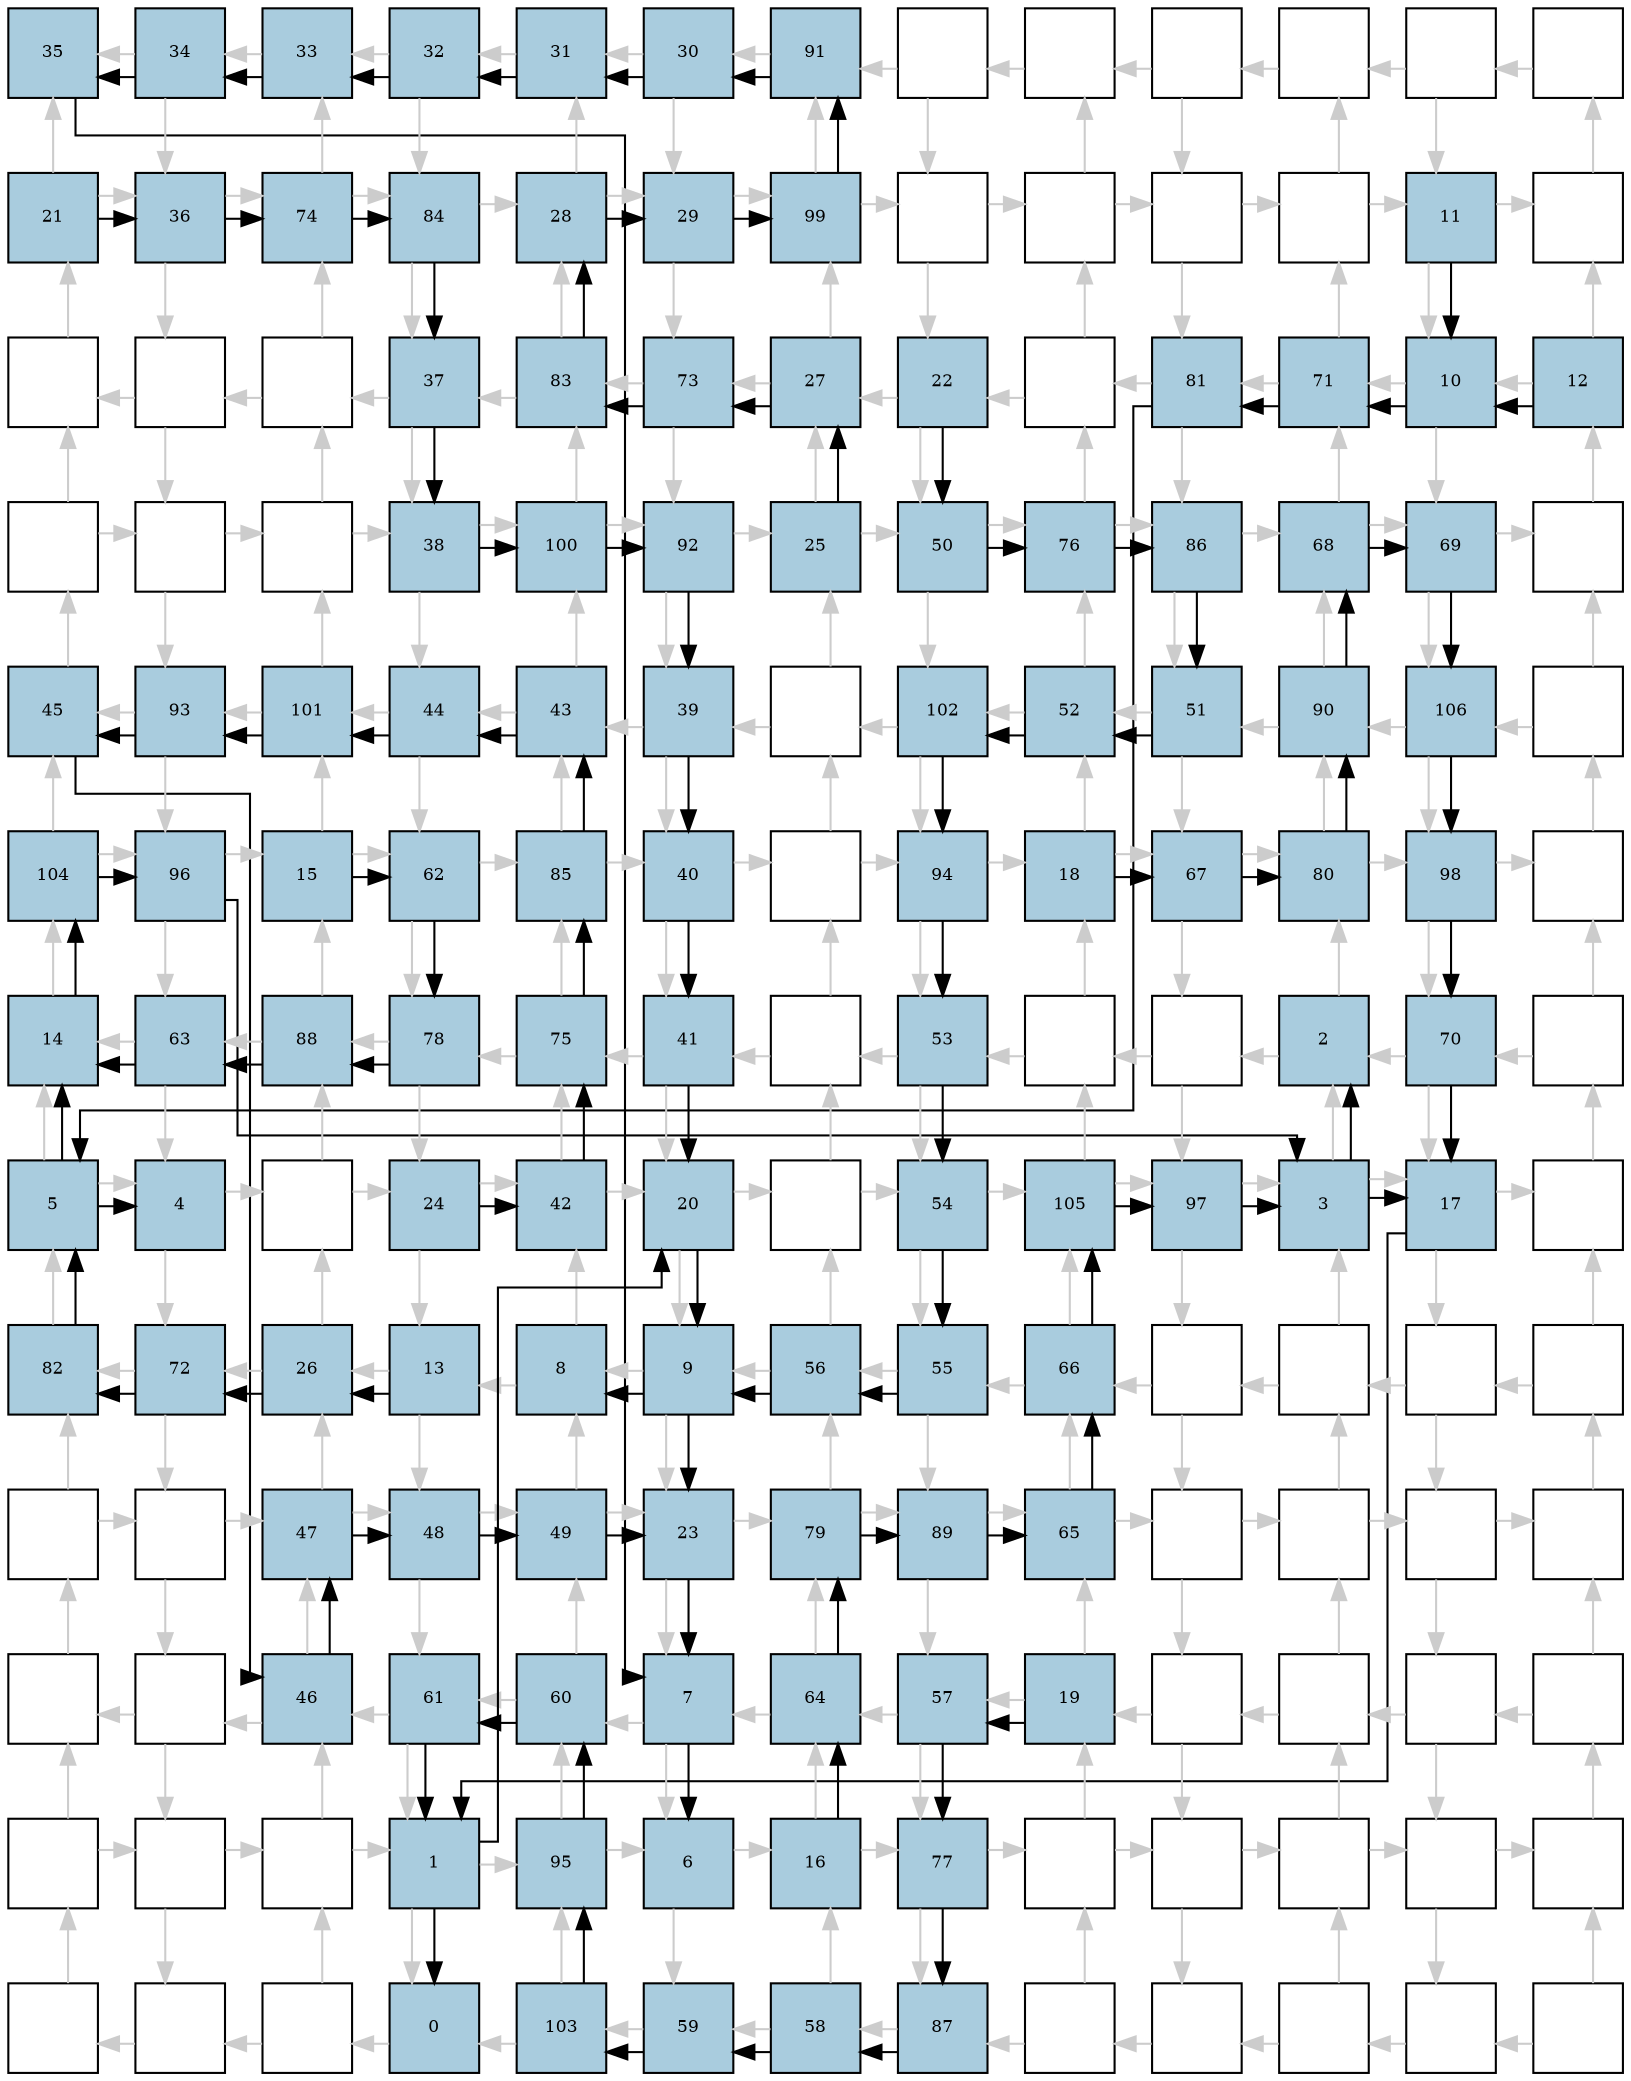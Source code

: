 digraph layout{
rankdir=TB; 

splines=ortho; 

node [style=filled shape=square fixedsize=true width=0.6];
0[label="35", fontsize=8, fillcolor="#a9ccde"];
1[label="34", fontsize=8, fillcolor="#a9ccde"];
2[label="33", fontsize=8, fillcolor="#a9ccde"];
3[label="32", fontsize=8, fillcolor="#a9ccde"];
4[label="31", fontsize=8, fillcolor="#a9ccde"];
5[label="30", fontsize=8, fillcolor="#a9ccde"];
6[label="91", fontsize=8, fillcolor="#a9ccde"];
7[label="", fontsize=8, fillcolor="#ffffff"];
8[label="", fontsize=8, fillcolor="#ffffff"];
9[label="", fontsize=8, fillcolor="#ffffff"];
10[label="", fontsize=8, fillcolor="#ffffff"];
11[label="", fontsize=8, fillcolor="#ffffff"];
12[label="", fontsize=8, fillcolor="#ffffff"];
13[label="21", fontsize=8, fillcolor="#a9ccde"];
14[label="36", fontsize=8, fillcolor="#a9ccde"];
15[label="74", fontsize=8, fillcolor="#a9ccde"];
16[label="84", fontsize=8, fillcolor="#a9ccde"];
17[label="28", fontsize=8, fillcolor="#a9ccde"];
18[label="29", fontsize=8, fillcolor="#a9ccde"];
19[label="99", fontsize=8, fillcolor="#a9ccde"];
20[label="", fontsize=8, fillcolor="#ffffff"];
21[label="", fontsize=8, fillcolor="#ffffff"];
22[label="", fontsize=8, fillcolor="#ffffff"];
23[label="", fontsize=8, fillcolor="#ffffff"];
24[label="11", fontsize=8, fillcolor="#a9ccde"];
25[label="", fontsize=8, fillcolor="#ffffff"];
26[label="", fontsize=8, fillcolor="#ffffff"];
27[label="", fontsize=8, fillcolor="#ffffff"];
28[label="", fontsize=8, fillcolor="#ffffff"];
29[label="37", fontsize=8, fillcolor="#a9ccde"];
30[label="83", fontsize=8, fillcolor="#a9ccde"];
31[label="73", fontsize=8, fillcolor="#a9ccde"];
32[label="27", fontsize=8, fillcolor="#a9ccde"];
33[label="22", fontsize=8, fillcolor="#a9ccde"];
34[label="", fontsize=8, fillcolor="#ffffff"];
35[label="81", fontsize=8, fillcolor="#a9ccde"];
36[label="71", fontsize=8, fillcolor="#a9ccde"];
37[label="10", fontsize=8, fillcolor="#a9ccde"];
38[label="12", fontsize=8, fillcolor="#a9ccde"];
39[label="", fontsize=8, fillcolor="#ffffff"];
40[label="", fontsize=8, fillcolor="#ffffff"];
41[label="", fontsize=8, fillcolor="#ffffff"];
42[label="38", fontsize=8, fillcolor="#a9ccde"];
43[label="100", fontsize=8, fillcolor="#a9ccde"];
44[label="92", fontsize=8, fillcolor="#a9ccde"];
45[label="25", fontsize=8, fillcolor="#a9ccde"];
46[label="50", fontsize=8, fillcolor="#a9ccde"];
47[label="76", fontsize=8, fillcolor="#a9ccde"];
48[label="86", fontsize=8, fillcolor="#a9ccde"];
49[label="68", fontsize=8, fillcolor="#a9ccde"];
50[label="69", fontsize=8, fillcolor="#a9ccde"];
51[label="", fontsize=8, fillcolor="#ffffff"];
52[label="45", fontsize=8, fillcolor="#a9ccde"];
53[label="93", fontsize=8, fillcolor="#a9ccde"];
54[label="101", fontsize=8, fillcolor="#a9ccde"];
55[label="44", fontsize=8, fillcolor="#a9ccde"];
56[label="43", fontsize=8, fillcolor="#a9ccde"];
57[label="39", fontsize=8, fillcolor="#a9ccde"];
58[label="", fontsize=8, fillcolor="#ffffff"];
59[label="102", fontsize=8, fillcolor="#a9ccde"];
60[label="52", fontsize=8, fillcolor="#a9ccde"];
61[label="51", fontsize=8, fillcolor="#a9ccde"];
62[label="90", fontsize=8, fillcolor="#a9ccde"];
63[label="106", fontsize=8, fillcolor="#a9ccde"];
64[label="", fontsize=8, fillcolor="#ffffff"];
65[label="104", fontsize=8, fillcolor="#a9ccde"];
66[label="96", fontsize=8, fillcolor="#a9ccde"];
67[label="15", fontsize=8, fillcolor="#a9ccde"];
68[label="62", fontsize=8, fillcolor="#a9ccde"];
69[label="85", fontsize=8, fillcolor="#a9ccde"];
70[label="40", fontsize=8, fillcolor="#a9ccde"];
71[label="", fontsize=8, fillcolor="#ffffff"];
72[label="94", fontsize=8, fillcolor="#a9ccde"];
73[label="18", fontsize=8, fillcolor="#a9ccde"];
74[label="67", fontsize=8, fillcolor="#a9ccde"];
75[label="80", fontsize=8, fillcolor="#a9ccde"];
76[label="98", fontsize=8, fillcolor="#a9ccde"];
77[label="", fontsize=8, fillcolor="#ffffff"];
78[label="14", fontsize=8, fillcolor="#a9ccde"];
79[label="63", fontsize=8, fillcolor="#a9ccde"];
80[label="88", fontsize=8, fillcolor="#a9ccde"];
81[label="78", fontsize=8, fillcolor="#a9ccde"];
82[label="75", fontsize=8, fillcolor="#a9ccde"];
83[label="41", fontsize=8, fillcolor="#a9ccde"];
84[label="", fontsize=8, fillcolor="#ffffff"];
85[label="53", fontsize=8, fillcolor="#a9ccde"];
86[label="", fontsize=8, fillcolor="#ffffff"];
87[label="", fontsize=8, fillcolor="#ffffff"];
88[label="2", fontsize=8, fillcolor="#a9ccde"];
89[label="70", fontsize=8, fillcolor="#a9ccde"];
90[label="", fontsize=8, fillcolor="#ffffff"];
91[label="5", fontsize=8, fillcolor="#a9ccde"];
92[label="4", fontsize=8, fillcolor="#a9ccde"];
93[label="", fontsize=8, fillcolor="#ffffff"];
94[label="24", fontsize=8, fillcolor="#a9ccde"];
95[label="42", fontsize=8, fillcolor="#a9ccde"];
96[label="20", fontsize=8, fillcolor="#a9ccde"];
97[label="", fontsize=8, fillcolor="#ffffff"];
98[label="54", fontsize=8, fillcolor="#a9ccde"];
99[label="105", fontsize=8, fillcolor="#a9ccde"];
100[label="97", fontsize=8, fillcolor="#a9ccde"];
101[label="3", fontsize=8, fillcolor="#a9ccde"];
102[label="17", fontsize=8, fillcolor="#a9ccde"];
103[label="", fontsize=8, fillcolor="#ffffff"];
104[label="82", fontsize=8, fillcolor="#a9ccde"];
105[label="72", fontsize=8, fillcolor="#a9ccde"];
106[label="26", fontsize=8, fillcolor="#a9ccde"];
107[label="13", fontsize=8, fillcolor="#a9ccde"];
108[label="8", fontsize=8, fillcolor="#a9ccde"];
109[label="9", fontsize=8, fillcolor="#a9ccde"];
110[label="56", fontsize=8, fillcolor="#a9ccde"];
111[label="55", fontsize=8, fillcolor="#a9ccde"];
112[label="66", fontsize=8, fillcolor="#a9ccde"];
113[label="", fontsize=8, fillcolor="#ffffff"];
114[label="", fontsize=8, fillcolor="#ffffff"];
115[label="", fontsize=8, fillcolor="#ffffff"];
116[label="", fontsize=8, fillcolor="#ffffff"];
117[label="", fontsize=8, fillcolor="#ffffff"];
118[label="", fontsize=8, fillcolor="#ffffff"];
119[label="47", fontsize=8, fillcolor="#a9ccde"];
120[label="48", fontsize=8, fillcolor="#a9ccde"];
121[label="49", fontsize=8, fillcolor="#a9ccde"];
122[label="23", fontsize=8, fillcolor="#a9ccde"];
123[label="79", fontsize=8, fillcolor="#a9ccde"];
124[label="89", fontsize=8, fillcolor="#a9ccde"];
125[label="65", fontsize=8, fillcolor="#a9ccde"];
126[label="", fontsize=8, fillcolor="#ffffff"];
127[label="", fontsize=8, fillcolor="#ffffff"];
128[label="", fontsize=8, fillcolor="#ffffff"];
129[label="", fontsize=8, fillcolor="#ffffff"];
130[label="", fontsize=8, fillcolor="#ffffff"];
131[label="", fontsize=8, fillcolor="#ffffff"];
132[label="46", fontsize=8, fillcolor="#a9ccde"];
133[label="61", fontsize=8, fillcolor="#a9ccde"];
134[label="60", fontsize=8, fillcolor="#a9ccde"];
135[label="7", fontsize=8, fillcolor="#a9ccde"];
136[label="64", fontsize=8, fillcolor="#a9ccde"];
137[label="57", fontsize=8, fillcolor="#a9ccde"];
138[label="19", fontsize=8, fillcolor="#a9ccde"];
139[label="", fontsize=8, fillcolor="#ffffff"];
140[label="", fontsize=8, fillcolor="#ffffff"];
141[label="", fontsize=8, fillcolor="#ffffff"];
142[label="", fontsize=8, fillcolor="#ffffff"];
143[label="", fontsize=8, fillcolor="#ffffff"];
144[label="", fontsize=8, fillcolor="#ffffff"];
145[label="", fontsize=8, fillcolor="#ffffff"];
146[label="1", fontsize=8, fillcolor="#a9ccde"];
147[label="95", fontsize=8, fillcolor="#a9ccde"];
148[label="6", fontsize=8, fillcolor="#a9ccde"];
149[label="16", fontsize=8, fillcolor="#a9ccde"];
150[label="77", fontsize=8, fillcolor="#a9ccde"];
151[label="", fontsize=8, fillcolor="#ffffff"];
152[label="", fontsize=8, fillcolor="#ffffff"];
153[label="", fontsize=8, fillcolor="#ffffff"];
154[label="", fontsize=8, fillcolor="#ffffff"];
155[label="", fontsize=8, fillcolor="#ffffff"];
156[label="", fontsize=8, fillcolor="#ffffff"];
157[label="", fontsize=8, fillcolor="#ffffff"];
158[label="", fontsize=8, fillcolor="#ffffff"];
159[label="0", fontsize=8, fillcolor="#a9ccde"];
160[label="103", fontsize=8, fillcolor="#a9ccde"];
161[label="59", fontsize=8, fillcolor="#a9ccde"];
162[label="58", fontsize=8, fillcolor="#a9ccde"];
163[label="87", fontsize=8, fillcolor="#a9ccde"];
164[label="", fontsize=8, fillcolor="#ffffff"];
165[label="", fontsize=8, fillcolor="#ffffff"];
166[label="", fontsize=8, fillcolor="#ffffff"];
167[label="", fontsize=8, fillcolor="#ffffff"];
168[label="", fontsize=8, fillcolor="#ffffff"];
edge [constraint=false, style=vis];
1 -> 0 [color="#cccccc"];
1 -> 14 [color="#cccccc"];
2 -> 1 [color="#cccccc"];
3 -> 2 [color="#cccccc"];
3 -> 16 [color="#cccccc"];
4 -> 3 [color="#cccccc"];
5 -> 4 [color="#cccccc"];
5 -> 18 [color="#cccccc"];
6 -> 5 [color="#cccccc"];
7 -> 6 [color="#cccccc"];
7 -> 20 [color="#cccccc"];
8 -> 7 [color="#cccccc"];
9 -> 8 [color="#cccccc"];
9 -> 22 [color="#cccccc"];
10 -> 9 [color="#cccccc"];
11 -> 10 [color="#cccccc"];
11 -> 24 [color="#cccccc"];
12 -> 11 [color="#cccccc"];
13 -> 14 [color="#cccccc"];
13 -> 0 [color="#cccccc"];
14 -> 27 [color="#cccccc"];
14 -> 15 [color="#cccccc"];
15 -> 16 [color="#cccccc"];
15 -> 2 [color="#cccccc"];
16 -> 29 [color="#cccccc"];
16 -> 17 [color="#cccccc"];
17 -> 18 [color="#cccccc"];
17 -> 4 [color="#cccccc"];
18 -> 31 [color="#cccccc"];
18 -> 19 [color="#cccccc"];
19 -> 20 [color="#cccccc"];
19 -> 6 [color="#cccccc"];
20 -> 33 [color="#cccccc"];
20 -> 21 [color="#cccccc"];
21 -> 22 [color="#cccccc"];
21 -> 8 [color="#cccccc"];
22 -> 35 [color="#cccccc"];
22 -> 23 [color="#cccccc"];
23 -> 24 [color="#cccccc"];
23 -> 10 [color="#cccccc"];
24 -> 37 [color="#cccccc"];
24 -> 25 [color="#cccccc"];
25 -> 12 [color="#cccccc"];
26 -> 13 [color="#cccccc"];
27 -> 26 [color="#cccccc"];
27 -> 40 [color="#cccccc"];
28 -> 15 [color="#cccccc"];
28 -> 27 [color="#cccccc"];
29 -> 28 [color="#cccccc"];
29 -> 42 [color="#cccccc"];
30 -> 17 [color="#cccccc"];
30 -> 29 [color="#cccccc"];
31 -> 30 [color="#cccccc"];
31 -> 44 [color="#cccccc"];
32 -> 19 [color="#cccccc"];
32 -> 31 [color="#cccccc"];
33 -> 32 [color="#cccccc"];
33 -> 46 [color="#cccccc"];
34 -> 21 [color="#cccccc"];
34 -> 33 [color="#cccccc"];
35 -> 34 [color="#cccccc"];
35 -> 48 [color="#cccccc"];
36 -> 23 [color="#cccccc"];
36 -> 35 [color="#cccccc"];
37 -> 36 [color="#cccccc"];
37 -> 50 [color="#cccccc"];
38 -> 25 [color="#cccccc"];
38 -> 37 [color="#cccccc"];
39 -> 40 [color="#cccccc"];
39 -> 26 [color="#cccccc"];
40 -> 53 [color="#cccccc"];
40 -> 41 [color="#cccccc"];
41 -> 42 [color="#cccccc"];
41 -> 28 [color="#cccccc"];
42 -> 55 [color="#cccccc"];
42 -> 43 [color="#cccccc"];
43 -> 44 [color="#cccccc"];
43 -> 30 [color="#cccccc"];
44 -> 57 [color="#cccccc"];
44 -> 45 [color="#cccccc"];
45 -> 46 [color="#cccccc"];
45 -> 32 [color="#cccccc"];
46 -> 59 [color="#cccccc"];
46 -> 47 [color="#cccccc"];
47 -> 48 [color="#cccccc"];
47 -> 34 [color="#cccccc"];
48 -> 61 [color="#cccccc"];
48 -> 49 [color="#cccccc"];
49 -> 50 [color="#cccccc"];
49 -> 36 [color="#cccccc"];
50 -> 63 [color="#cccccc"];
50 -> 51 [color="#cccccc"];
51 -> 38 [color="#cccccc"];
52 -> 39 [color="#cccccc"];
53 -> 52 [color="#cccccc"];
53 -> 66 [color="#cccccc"];
54 -> 41 [color="#cccccc"];
54 -> 53 [color="#cccccc"];
55 -> 54 [color="#cccccc"];
55 -> 68 [color="#cccccc"];
56 -> 43 [color="#cccccc"];
56 -> 55 [color="#cccccc"];
57 -> 56 [color="#cccccc"];
57 -> 70 [color="#cccccc"];
58 -> 45 [color="#cccccc"];
58 -> 57 [color="#cccccc"];
59 -> 58 [color="#cccccc"];
59 -> 72 [color="#cccccc"];
60 -> 47 [color="#cccccc"];
60 -> 59 [color="#cccccc"];
61 -> 60 [color="#cccccc"];
61 -> 74 [color="#cccccc"];
62 -> 49 [color="#cccccc"];
62 -> 61 [color="#cccccc"];
63 -> 62 [color="#cccccc"];
63 -> 76 [color="#cccccc"];
64 -> 51 [color="#cccccc"];
64 -> 63 [color="#cccccc"];
65 -> 66 [color="#cccccc"];
65 -> 52 [color="#cccccc"];
66 -> 79 [color="#cccccc"];
66 -> 67 [color="#cccccc"];
67 -> 68 [color="#cccccc"];
67 -> 54 [color="#cccccc"];
68 -> 81 [color="#cccccc"];
68 -> 69 [color="#cccccc"];
69 -> 70 [color="#cccccc"];
69 -> 56 [color="#cccccc"];
70 -> 83 [color="#cccccc"];
70 -> 71 [color="#cccccc"];
71 -> 72 [color="#cccccc"];
71 -> 58 [color="#cccccc"];
72 -> 85 [color="#cccccc"];
72 -> 73 [color="#cccccc"];
73 -> 74 [color="#cccccc"];
73 -> 60 [color="#cccccc"];
74 -> 87 [color="#cccccc"];
74 -> 75 [color="#cccccc"];
75 -> 76 [color="#cccccc"];
75 -> 62 [color="#cccccc"];
76 -> 89 [color="#cccccc"];
76 -> 77 [color="#cccccc"];
77 -> 64 [color="#cccccc"];
78 -> 65 [color="#cccccc"];
79 -> 78 [color="#cccccc"];
79 -> 92 [color="#cccccc"];
80 -> 67 [color="#cccccc"];
80 -> 79 [color="#cccccc"];
81 -> 80 [color="#cccccc"];
81 -> 94 [color="#cccccc"];
82 -> 69 [color="#cccccc"];
82 -> 81 [color="#cccccc"];
83 -> 82 [color="#cccccc"];
83 -> 96 [color="#cccccc"];
84 -> 71 [color="#cccccc"];
84 -> 83 [color="#cccccc"];
85 -> 84 [color="#cccccc"];
85 -> 98 [color="#cccccc"];
86 -> 73 [color="#cccccc"];
86 -> 85 [color="#cccccc"];
87 -> 86 [color="#cccccc"];
87 -> 100 [color="#cccccc"];
88 -> 75 [color="#cccccc"];
88 -> 87 [color="#cccccc"];
89 -> 88 [color="#cccccc"];
89 -> 102 [color="#cccccc"];
90 -> 77 [color="#cccccc"];
90 -> 89 [color="#cccccc"];
91 -> 92 [color="#cccccc"];
91 -> 78 [color="#cccccc"];
92 -> 105 [color="#cccccc"];
92 -> 93 [color="#cccccc"];
93 -> 94 [color="#cccccc"];
93 -> 80 [color="#cccccc"];
94 -> 107 [color="#cccccc"];
94 -> 95 [color="#cccccc"];
95 -> 96 [color="#cccccc"];
95 -> 82 [color="#cccccc"];
96 -> 109 [color="#cccccc"];
96 -> 97 [color="#cccccc"];
97 -> 98 [color="#cccccc"];
97 -> 84 [color="#cccccc"];
98 -> 111 [color="#cccccc"];
98 -> 99 [color="#cccccc"];
99 -> 100 [color="#cccccc"];
99 -> 86 [color="#cccccc"];
100 -> 113 [color="#cccccc"];
100 -> 101 [color="#cccccc"];
101 -> 102 [color="#cccccc"];
101 -> 88 [color="#cccccc"];
102 -> 115 [color="#cccccc"];
102 -> 103 [color="#cccccc"];
103 -> 90 [color="#cccccc"];
104 -> 91 [color="#cccccc"];
105 -> 104 [color="#cccccc"];
105 -> 118 [color="#cccccc"];
106 -> 93 [color="#cccccc"];
106 -> 105 [color="#cccccc"];
107 -> 106 [color="#cccccc"];
107 -> 120 [color="#cccccc"];
108 -> 95 [color="#cccccc"];
108 -> 107 [color="#cccccc"];
109 -> 108 [color="#cccccc"];
109 -> 122 [color="#cccccc"];
110 -> 97 [color="#cccccc"];
110 -> 109 [color="#cccccc"];
111 -> 110 [color="#cccccc"];
111 -> 124 [color="#cccccc"];
112 -> 99 [color="#cccccc"];
112 -> 111 [color="#cccccc"];
113 -> 112 [color="#cccccc"];
113 -> 126 [color="#cccccc"];
114 -> 101 [color="#cccccc"];
114 -> 113 [color="#cccccc"];
115 -> 114 [color="#cccccc"];
115 -> 128 [color="#cccccc"];
116 -> 103 [color="#cccccc"];
116 -> 115 [color="#cccccc"];
117 -> 118 [color="#cccccc"];
117 -> 104 [color="#cccccc"];
118 -> 131 [color="#cccccc"];
118 -> 119 [color="#cccccc"];
119 -> 120 [color="#cccccc"];
119 -> 106 [color="#cccccc"];
120 -> 133 [color="#cccccc"];
120 -> 121 [color="#cccccc"];
121 -> 122 [color="#cccccc"];
121 -> 108 [color="#cccccc"];
122 -> 135 [color="#cccccc"];
122 -> 123 [color="#cccccc"];
123 -> 124 [color="#cccccc"];
123 -> 110 [color="#cccccc"];
124 -> 137 [color="#cccccc"];
124 -> 125 [color="#cccccc"];
125 -> 126 [color="#cccccc"];
125 -> 112 [color="#cccccc"];
126 -> 139 [color="#cccccc"];
126 -> 127 [color="#cccccc"];
127 -> 128 [color="#cccccc"];
127 -> 114 [color="#cccccc"];
128 -> 141 [color="#cccccc"];
128 -> 129 [color="#cccccc"];
129 -> 116 [color="#cccccc"];
130 -> 117 [color="#cccccc"];
131 -> 130 [color="#cccccc"];
131 -> 144 [color="#cccccc"];
132 -> 119 [color="#cccccc"];
132 -> 131 [color="#cccccc"];
133 -> 132 [color="#cccccc"];
133 -> 146 [color="#cccccc"];
134 -> 121 [color="#cccccc"];
134 -> 133 [color="#cccccc"];
135 -> 134 [color="#cccccc"];
135 -> 148 [color="#cccccc"];
136 -> 123 [color="#cccccc"];
136 -> 135 [color="#cccccc"];
137 -> 136 [color="#cccccc"];
137 -> 150 [color="#cccccc"];
138 -> 125 [color="#cccccc"];
138 -> 137 [color="#cccccc"];
139 -> 138 [color="#cccccc"];
139 -> 152 [color="#cccccc"];
140 -> 127 [color="#cccccc"];
140 -> 139 [color="#cccccc"];
141 -> 140 [color="#cccccc"];
141 -> 154 [color="#cccccc"];
142 -> 129 [color="#cccccc"];
142 -> 141 [color="#cccccc"];
143 -> 144 [color="#cccccc"];
143 -> 130 [color="#cccccc"];
144 -> 157 [color="#cccccc"];
144 -> 145 [color="#cccccc"];
145 -> 146 [color="#cccccc"];
145 -> 132 [color="#cccccc"];
146 -> 159 [color="#cccccc"];
146 -> 147 [color="#cccccc"];
147 -> 148 [color="#cccccc"];
147 -> 134 [color="#cccccc"];
148 -> 161 [color="#cccccc"];
148 -> 149 [color="#cccccc"];
149 -> 150 [color="#cccccc"];
149 -> 136 [color="#cccccc"];
150 -> 163 [color="#cccccc"];
150 -> 151 [color="#cccccc"];
151 -> 152 [color="#cccccc"];
151 -> 138 [color="#cccccc"];
152 -> 165 [color="#cccccc"];
152 -> 153 [color="#cccccc"];
153 -> 154 [color="#cccccc"];
153 -> 140 [color="#cccccc"];
154 -> 167 [color="#cccccc"];
154 -> 155 [color="#cccccc"];
155 -> 142 [color="#cccccc"];
156 -> 143 [color="#cccccc"];
157 -> 156 [color="#cccccc"];
158 -> 145 [color="#cccccc"];
158 -> 157 [color="#cccccc"];
159 -> 158 [color="#cccccc"];
160 -> 147 [color="#cccccc"];
160 -> 159 [color="#cccccc"];
161 -> 160 [color="#cccccc"];
162 -> 149 [color="#cccccc"];
162 -> 161 [color="#cccccc"];
163 -> 162 [color="#cccccc"];
164 -> 151 [color="#cccccc"];
164 -> 163 [color="#cccccc"];
165 -> 164 [color="#cccccc"];
166 -> 153 [color="#cccccc"];
166 -> 165 [color="#cccccc"];
167 -> 166 [color="#cccccc"];
168 -> 155 [color="#cccccc"];
168 -> 167 [color="#cccccc"];
37 -> 36;
36 -> 35;
35 -> 91;
107 -> 106;
106 -> 105;
105 -> 104;
104 -> 91;
24 -> 37;
38 -> 37;
45 -> 32;
32 -> 31;
31 -> 30;
30 -> 17;
17 -> 18;
18 -> 19;
19 -> 6;
6 -> 5;
5 -> 4;
4 -> 3;
3 -> 2;
2 -> 1;
1 -> 0;
0 -> 135;
122 -> 135;
13 -> 14;
14 -> 15;
15 -> 16;
16 -> 29;
29 -> 42;
42 -> 43;
43 -> 44;
44 -> 57;
57 -> 70;
70 -> 83;
83 -> 96;
146 -> 96;
94 -> 95;
95 -> 82;
82 -> 69;
69 -> 56;
56 -> 55;
55 -> 54;
54 -> 53;
53 -> 52;
52 -> 132;
132 -> 119;
119 -> 120;
120 -> 121;
121 -> 122;
109 -> 122;
33 -> 46;
46 -> 47;
47 -> 48;
48 -> 61;
61 -> 60;
60 -> 59;
59 -> 72;
72 -> 85;
85 -> 98;
98 -> 111;
111 -> 110;
110 -> 109;
96 -> 109;
138 -> 137;
137 -> 150;
150 -> 163;
163 -> 162;
162 -> 161;
161 -> 160;
160 -> 147;
147 -> 134;
134 -> 133;
133 -> 146;
102 -> 146;
91 -> 78;
67 -> 68;
68 -> 81;
81 -> 80;
80 -> 79;
79 -> 78;
146 -> 159;
78 -> 65;
65 -> 66;
66 -> 101;
149 -> 136;
136 -> 123;
123 -> 124;
124 -> 125;
125 -> 112;
112 -> 99;
99 -> 100;
100 -> 101;
101 -> 88;
101 -> 102;
73 -> 74;
74 -> 75;
75 -> 62;
62 -> 49;
49 -> 50;
50 -> 63;
63 -> 76;
76 -> 89;
89 -> 102;
91 -> 92;
135 -> 148;
109 -> 108;
edge [constraint=true, style=invis];
0 -> 13 -> 26 -> 39 -> 52 -> 65 -> 78 -> 91 -> 104 -> 117 -> 130 -> 143 -> 156;
1 -> 14 -> 27 -> 40 -> 53 -> 66 -> 79 -> 92 -> 105 -> 118 -> 131 -> 144 -> 157;
2 -> 15 -> 28 -> 41 -> 54 -> 67 -> 80 -> 93 -> 106 -> 119 -> 132 -> 145 -> 158;
3 -> 16 -> 29 -> 42 -> 55 -> 68 -> 81 -> 94 -> 107 -> 120 -> 133 -> 146 -> 159;
4 -> 17 -> 30 -> 43 -> 56 -> 69 -> 82 -> 95 -> 108 -> 121 -> 134 -> 147 -> 160;
5 -> 18 -> 31 -> 44 -> 57 -> 70 -> 83 -> 96 -> 109 -> 122 -> 135 -> 148 -> 161;
6 -> 19 -> 32 -> 45 -> 58 -> 71 -> 84 -> 97 -> 110 -> 123 -> 136 -> 149 -> 162;
7 -> 20 -> 33 -> 46 -> 59 -> 72 -> 85 -> 98 -> 111 -> 124 -> 137 -> 150 -> 163;
8 -> 21 -> 34 -> 47 -> 60 -> 73 -> 86 -> 99 -> 112 -> 125 -> 138 -> 151 -> 164;
9 -> 22 -> 35 -> 48 -> 61 -> 74 -> 87 -> 100 -> 113 -> 126 -> 139 -> 152 -> 165;
10 -> 23 -> 36 -> 49 -> 62 -> 75 -> 88 -> 101 -> 114 -> 127 -> 140 -> 153 -> 166;
11 -> 24 -> 37 -> 50 -> 63 -> 76 -> 89 -> 102 -> 115 -> 128 -> 141 -> 154 -> 167;
12 -> 25 -> 38 -> 51 -> 64 -> 77 -> 90 -> 103 -> 116 -> 129 -> 142 -> 155 -> 168;
rank = same { 0 -> 1 -> 2 -> 3 -> 4 -> 5 -> 6 -> 7 -> 8 -> 9 -> 10 -> 11 -> 12;};
rank = same { 13 -> 14 -> 15 -> 16 -> 17 -> 18 -> 19 -> 20 -> 21 -> 22 -> 23 -> 24 -> 25;};
rank = same { 26 -> 27 -> 28 -> 29 -> 30 -> 31 -> 32 -> 33 -> 34 -> 35 -> 36 -> 37 -> 38;};
rank = same { 39 -> 40 -> 41 -> 42 -> 43 -> 44 -> 45 -> 46 -> 47 -> 48 -> 49 -> 50 -> 51;};
rank = same { 52 -> 53 -> 54 -> 55 -> 56 -> 57 -> 58 -> 59 -> 60 -> 61 -> 62 -> 63 -> 64;};
rank = same { 65 -> 66 -> 67 -> 68 -> 69 -> 70 -> 71 -> 72 -> 73 -> 74 -> 75 -> 76 -> 77;};
rank = same { 78 -> 79 -> 80 -> 81 -> 82 -> 83 -> 84 -> 85 -> 86 -> 87 -> 88 -> 89 -> 90;};
rank = same { 91 -> 92 -> 93 -> 94 -> 95 -> 96 -> 97 -> 98 -> 99 -> 100 -> 101 -> 102 -> 103;};
rank = same { 104 -> 105 -> 106 -> 107 -> 108 -> 109 -> 110 -> 111 -> 112 -> 113 -> 114 -> 115 -> 116;};
rank = same { 117 -> 118 -> 119 -> 120 -> 121 -> 122 -> 123 -> 124 -> 125 -> 126 -> 127 -> 128 -> 129;};
rank = same { 130 -> 131 -> 132 -> 133 -> 134 -> 135 -> 136 -> 137 -> 138 -> 139 -> 140 -> 141 -> 142;};
rank = same { 143 -> 144 -> 145 -> 146 -> 147 -> 148 -> 149 -> 150 -> 151 -> 152 -> 153 -> 154 -> 155;};
rank = same { 156 -> 157 -> 158 -> 159 -> 160 -> 161 -> 162 -> 163 -> 164 -> 165 -> 166 -> 167 -> 168;};
}
